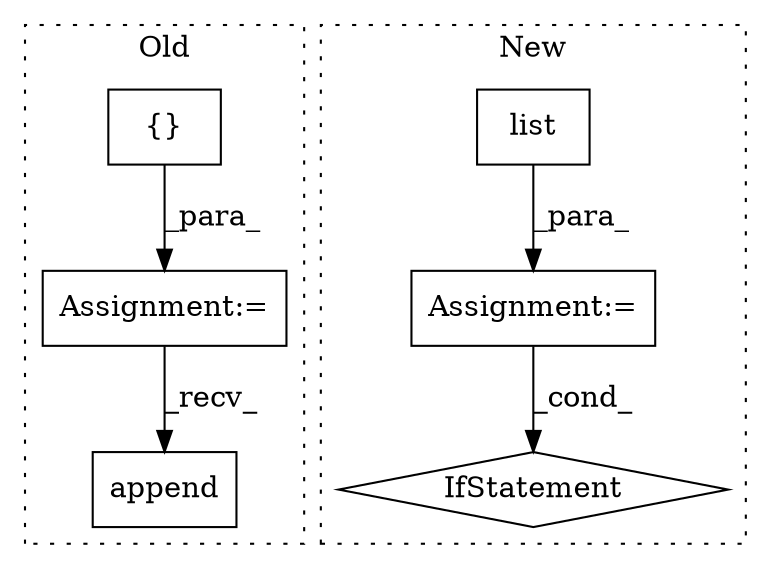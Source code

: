 digraph G {
subgraph cluster0 {
1 [label="append" a="32" s="12911,12933" l="7,1" shape="box"];
3 [label="Assignment:=" a="7" s="12797" l="1" shape="box"];
4 [label="{}" a="4" s="12807" l="2" shape="box"];
label = "Old";
style="dotted";
}
subgraph cluster1 {
2 [label="list" a="32" s="12977,12990" l="5,1" shape="box"];
5 [label="Assignment:=" a="7" s="12976" l="1" shape="box"];
6 [label="IfStatement" a="25" s="13001,13145" l="4,2" shape="diamond"];
label = "New";
style="dotted";
}
2 -> 5 [label="_para_"];
3 -> 1 [label="_recv_"];
4 -> 3 [label="_para_"];
5 -> 6 [label="_cond_"];
}